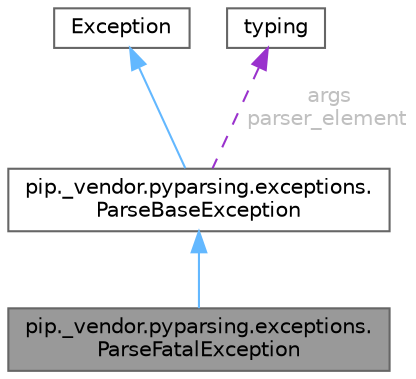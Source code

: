 digraph "pip._vendor.pyparsing.exceptions.ParseFatalException"
{
 // LATEX_PDF_SIZE
  bgcolor="transparent";
  edge [fontname=Helvetica,fontsize=10,labelfontname=Helvetica,labelfontsize=10];
  node [fontname=Helvetica,fontsize=10,shape=box,height=0.2,width=0.4];
  Node1 [id="Node000001",label="pip._vendor.pyparsing.exceptions.\lParseFatalException",height=0.2,width=0.4,color="gray40", fillcolor="grey60", style="filled", fontcolor="black",tooltip=" "];
  Node2 -> Node1 [id="edge1_Node000001_Node000002",dir="back",color="steelblue1",style="solid",tooltip=" "];
  Node2 [id="Node000002",label="pip._vendor.pyparsing.exceptions.\lParseBaseException",height=0.2,width=0.4,color="gray40", fillcolor="white", style="filled",URL="$classpip_1_1__vendor_1_1pyparsing_1_1exceptions_1_1_parse_base_exception.html",tooltip=" "];
  Node3 -> Node2 [id="edge2_Node000002_Node000003",dir="back",color="steelblue1",style="solid",tooltip=" "];
  Node3 [id="Node000003",label="Exception",height=0.2,width=0.4,color="gray40", fillcolor="white", style="filled",tooltip=" "];
  Node4 -> Node2 [id="edge3_Node000002_Node000004",dir="back",color="darkorchid3",style="dashed",tooltip=" ",label=" args\nparser_element",fontcolor="grey" ];
  Node4 [id="Node000004",label="typing",height=0.2,width=0.4,color="gray40", fillcolor="white", style="filled",tooltip=" "];
}
